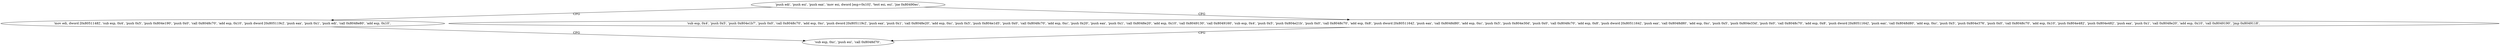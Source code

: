 digraph "func" {
"134516736" [label = "'push edi', 'push esi', 'push eax', 'mov esi, dword [esp+0x10]', 'test esi, esi', 'jne 0x80490ec', " ]
"134516972" [label = "'mov edi, dword [0x8051148]', 'sub esp, 0x4', 'push 0x5', 'push 0x804e190', 'push 0x0', 'call 0x8048c70', 'add esp, 0x10', 'push dword [0x805119c]', 'push eax', 'push 0x1', 'push edi', 'call 0x8048e80', 'add esp, 0x10', " ]
"134516751" [label = "'sub esp, 0x4', 'push 0x5', 'push 0x804e1b7', 'push 0x0', 'call 0x8048c70', 'add esp, 0xc', 'push dword [0x805119c]', 'push eax', 'push 0x1', 'call 0x8048e20', 'add esp, 0xc', 'push 0x5', 'push 0x804e1d5', 'push 0x0', 'call 0x8048c70', 'add esp, 0xc', 'push 0x20', 'push eax', 'push 0x1', 'call 0x8048e20', 'add esp, 0x10', 'call 0x8049130', 'call 0x8049160', 'sub esp, 0x4', 'push 0x5', 'push 0x804e21b', 'push 0x0', 'call 0x8048c70', 'add esp, 0x8', 'push dword [0x8051164]', 'push eax', 'call 0x8048d80', 'add esp, 0xc', 'push 0x5', 'push 0x804e30d', 'push 0x0', 'call 0x8048c70', 'add esp, 0x8', 'push dword [0x8051164]', 'push eax', 'call 0x8048d80', 'add esp, 0xc', 'push 0x5', 'push 0x804e33d', 'push 0x0', 'call 0x8048c70', 'add esp, 0x8', 'push dword [0x8051164]', 'push eax', 'call 0x8048d80', 'add esp, 0xc', 'push 0x5', 'push 0x804e376', 'push 0x0', 'call 0x8048c70', 'add esp, 0x10', 'push 0x804e482', 'push 0x804e482', 'push eax', 'push 0x1', 'call 0x8048e20', 'add esp, 0x10', 'call 0x8049190', 'jmp 0x8049118', " ]
"134517016" [label = "'sub esp, 0xc', 'push esi', 'call 0x8048d70', " ]
"134516736" -> "134516972" [ label = "CFG" ]
"134516736" -> "134516751" [ label = "CFG" ]
"134516972" -> "134517016" [ label = "CFG" ]
"134516751" -> "134517016" [ label = "CFG" ]
}
